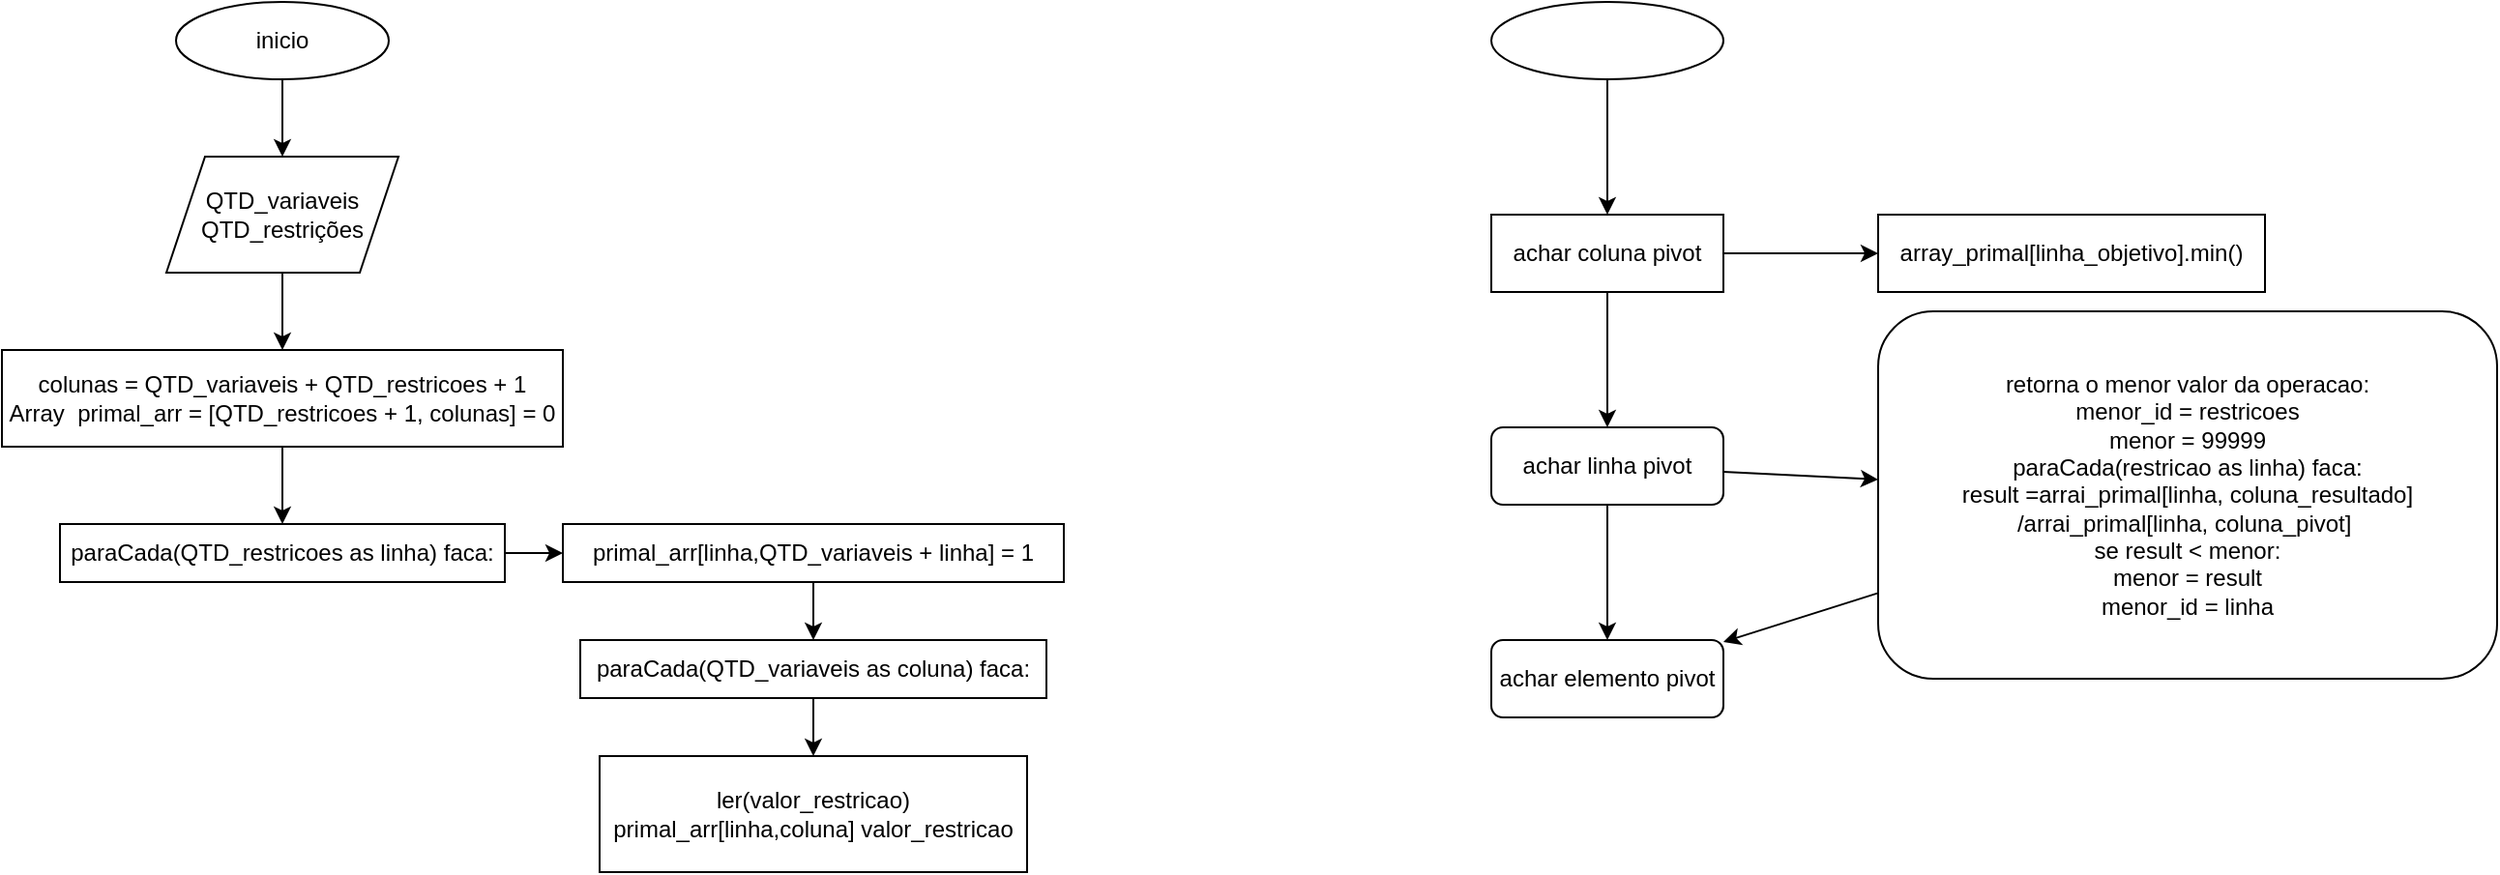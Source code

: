 <mxfile>
    <diagram id="wrco1M1dJcIwPnrIM8x0" name="Página-1">
        <mxGraphModel dx="1734" dy="971" grid="1" gridSize="10" guides="1" tooltips="1" connect="1" arrows="1" fold="1" page="1" pageScale="1" pageWidth="850" pageHeight="1100" math="0" shadow="0">
            <root>
                <mxCell id="0"/>
                <mxCell id="1" parent="0"/>
                <mxCell id="4" value="" style="edgeStyle=none;html=1;" parent="1" source="2" target="3" edge="1">
                    <mxGeometry relative="1" as="geometry"/>
                </mxCell>
                <mxCell id="2" value="inicio" style="ellipse;whiteSpace=wrap;html=1;" parent="1" vertex="1">
                    <mxGeometry x="110" y="20" width="110" height="40" as="geometry"/>
                </mxCell>
                <mxCell id="6" value="" style="edgeStyle=none;html=1;entryX=0.5;entryY=0;entryDx=0;entryDy=0;" parent="1" source="3" target="16" edge="1">
                    <mxGeometry relative="1" as="geometry">
                        <mxPoint x="165" y="260" as="targetPoint"/>
                    </mxGeometry>
                </mxCell>
                <mxCell id="3" value="QTD_variaveis&lt;br&gt;QTD_restrições" style="shape=parallelogram;perimeter=parallelogramPerimeter;whiteSpace=wrap;html=1;fixedSize=1;" parent="1" vertex="1">
                    <mxGeometry x="105" y="100" width="120" height="60" as="geometry"/>
                </mxCell>
                <mxCell id="18" value="" style="edgeStyle=none;html=1;" parent="1" source="16" target="17" edge="1">
                    <mxGeometry relative="1" as="geometry"/>
                </mxCell>
                <mxCell id="16" value="colunas = QTD_variaveis + QTD_restricoes + 1&lt;br&gt;Array&amp;nbsp; primal_arr = [QTD_restricoes + 1, colunas] = 0" style="rounded=0;whiteSpace=wrap;html=1;" parent="1" vertex="1">
                    <mxGeometry x="20" y="200" width="290" height="50" as="geometry"/>
                </mxCell>
                <mxCell id="34" value="" style="edgeStyle=none;html=1;" parent="1" source="17" target="35" edge="1">
                    <mxGeometry relative="1" as="geometry">
                        <mxPoint x="341" y="305" as="targetPoint"/>
                    </mxGeometry>
                </mxCell>
                <mxCell id="17" value="paraCada(QTD_restricoes as linha) faca:" style="whiteSpace=wrap;html=1;rounded=0;" parent="1" vertex="1">
                    <mxGeometry x="50" y="290" width="230" height="30" as="geometry"/>
                </mxCell>
                <mxCell id="23" value="" style="edgeStyle=none;html=1;" parent="1" source="21" target="22" edge="1">
                    <mxGeometry relative="1" as="geometry"/>
                </mxCell>
                <mxCell id="21" value="paraCada(QTD_variaveis&amp;nbsp;as coluna) faca:" style="whiteSpace=wrap;html=1;rounded=0;" parent="1" vertex="1">
                    <mxGeometry x="319" y="350" width="241" height="30" as="geometry"/>
                </mxCell>
                <mxCell id="22" value="ler(valor_restricao)&lt;br&gt;primal_arr[linha,coluna] valor_restricao&lt;br&gt;" style="whiteSpace=wrap;html=1;rounded=0;" parent="1" vertex="1">
                    <mxGeometry x="329" y="410" width="221" height="60" as="geometry"/>
                </mxCell>
                <mxCell id="40" value="" style="edgeStyle=none;html=1;" parent="1" source="35" target="21" edge="1">
                    <mxGeometry relative="1" as="geometry"/>
                </mxCell>
                <mxCell id="35" value="primal_arr[linha,QTD_variaveis + linha] = 1" style="whiteSpace=wrap;html=1;rounded=0;" parent="1" vertex="1">
                    <mxGeometry x="310" y="290" width="259" height="30" as="geometry"/>
                </mxCell>
                <mxCell id="45" value="" style="edgeStyle=none;html=1;" parent="1" source="42" target="44" edge="1">
                    <mxGeometry relative="1" as="geometry"/>
                </mxCell>
                <mxCell id="42" value="" style="ellipse;whiteSpace=wrap;html=1;" parent="1" vertex="1">
                    <mxGeometry x="790" y="20" width="120" height="40" as="geometry"/>
                </mxCell>
                <mxCell id="47" value="" style="edgeStyle=none;html=1;" parent="1" source="44" target="46" edge="1">
                    <mxGeometry relative="1" as="geometry"/>
                </mxCell>
                <mxCell id="51" value="" style="edgeStyle=none;html=1;" parent="1" source="44" target="50" edge="1">
                    <mxGeometry relative="1" as="geometry"/>
                </mxCell>
                <mxCell id="44" value="achar coluna pivot" style="whiteSpace=wrap;html=1;" parent="1" vertex="1">
                    <mxGeometry x="790" y="130" width="120" height="40" as="geometry"/>
                </mxCell>
                <mxCell id="49" value="" style="edgeStyle=none;html=1;" parent="1" source="46" target="48" edge="1">
                    <mxGeometry relative="1" as="geometry"/>
                </mxCell>
                <mxCell id="53" value="" style="edgeStyle=none;html=1;" parent="1" source="46" target="52" edge="1">
                    <mxGeometry relative="1" as="geometry"/>
                </mxCell>
                <mxCell id="46" value="achar linha pivot" style="rounded=1;whiteSpace=wrap;html=1;" parent="1" vertex="1">
                    <mxGeometry x="790" y="240" width="120" height="40" as="geometry"/>
                </mxCell>
                <mxCell id="48" value="achar elemento pivot" style="whiteSpace=wrap;html=1;rounded=1;" parent="1" vertex="1">
                    <mxGeometry x="790" y="350" width="120" height="40" as="geometry"/>
                </mxCell>
                <mxCell id="50" value="array_primal[linha_objetivo].min()" style="whiteSpace=wrap;html=1;" parent="1" vertex="1">
                    <mxGeometry x="990" y="130" width="200" height="40" as="geometry"/>
                </mxCell>
                <mxCell id="54" style="edgeStyle=none;html=1;" edge="1" parent="1" source="52" target="48">
                    <mxGeometry relative="1" as="geometry"/>
                </mxCell>
                <mxCell id="52" value="retorna o menor valor da operacao:&lt;br&gt;menor_id = restricoes&lt;br&gt;menor = 99999&lt;br&gt;paraCada(restricao as linha) faca:&lt;br&gt;result =arrai_primal[linha, coluna_resultado]&lt;br&gt;/arrai_primal[linha, coluna_pivot]&amp;nbsp;&lt;br&gt;se result &amp;lt; menor:&lt;br&gt;menor = result&lt;br&gt;menor_id = linha" style="whiteSpace=wrap;html=1;rounded=1;" parent="1" vertex="1">
                    <mxGeometry x="990" y="180" width="320" height="190" as="geometry"/>
                </mxCell>
            </root>
        </mxGraphModel>
    </diagram>
</mxfile>